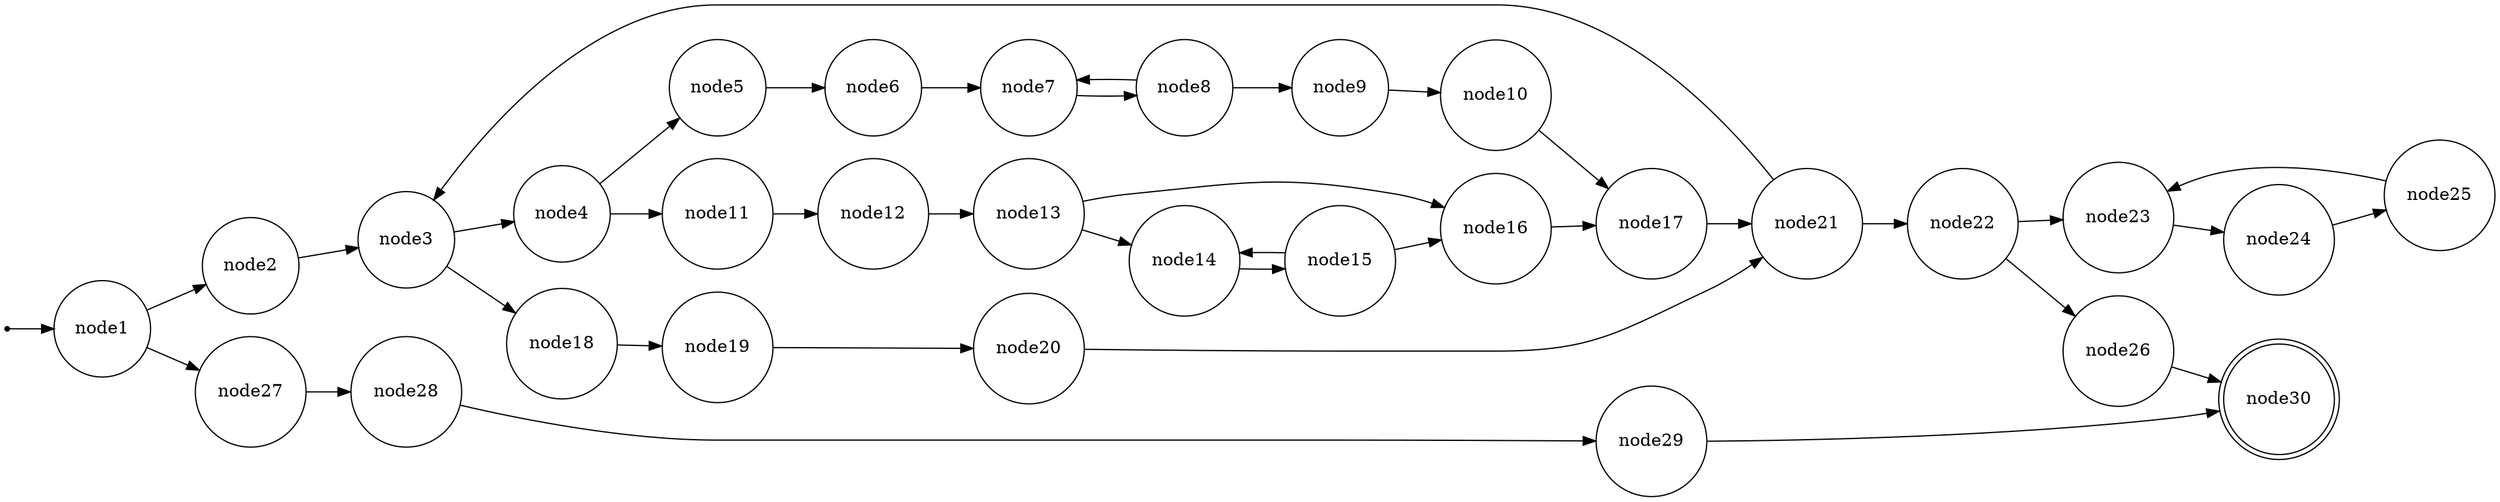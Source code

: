digraph AFN {
	rankdir=LR;
	node [shape="circle"];
	init [label="", shape=point]
	init -> node1[shape=point]
	node1 [name="1"];
	node1 -> node2 [name="eps"];
	node1 -> node27 [name="eps"];
	node2 -> node3 [name="eps"];
	node3 -> node4 [name="eps"];
	node3 -> node18 [name="eps"];
	node4 -> node5 [name="eps"];
	node4 -> node11 [name="eps"];
	node5 -> node6 [name="a"];
	node6 -> node7 [name="eps"];
	node7 -> node8 [name="b"];
	node8 -> node7 [name="eps"];
	node8 -> node9 [name="eps"];
	node9 -> node10 [name="c"];
	node10 -> node17 [name="eps"];
	node11 -> node12 [name="c"];
	node12 -> node13 [name="b"];
	node13 -> node14 [name="eps"];
	node13 -> node16 [name="eps"];
	node14 -> node15 [name="a"];
	node15 -> node14 [name="eps"];
	node15 -> node16 [name="eps"];
	node16 -> node17 [name="eps"];
	node17 -> node21 [name="eps"];
	node18 -> node19 [name="c"];
	node19 -> node20 [name="b"];
	node20 -> node21 [name="eps"];
	node21 -> node3 [name="eps"];
	node21 -> node22 [name="eps"];
	node22 -> node26 [name="eps"];
	node22 -> node23 [name="eps"];
	node23 -> node24 [name="c"];
	node24 -> node25 [name="c"];
	node25 -> node23 [name="eps"];
	node26 -> node30 [name ="eps"];
	node27 -> node28 [name="c"];
	node28 -> node29 [name="b"];
	node29 -> node30 [name="eps"];
	node30 [name = "30" peripheries = 2];

}